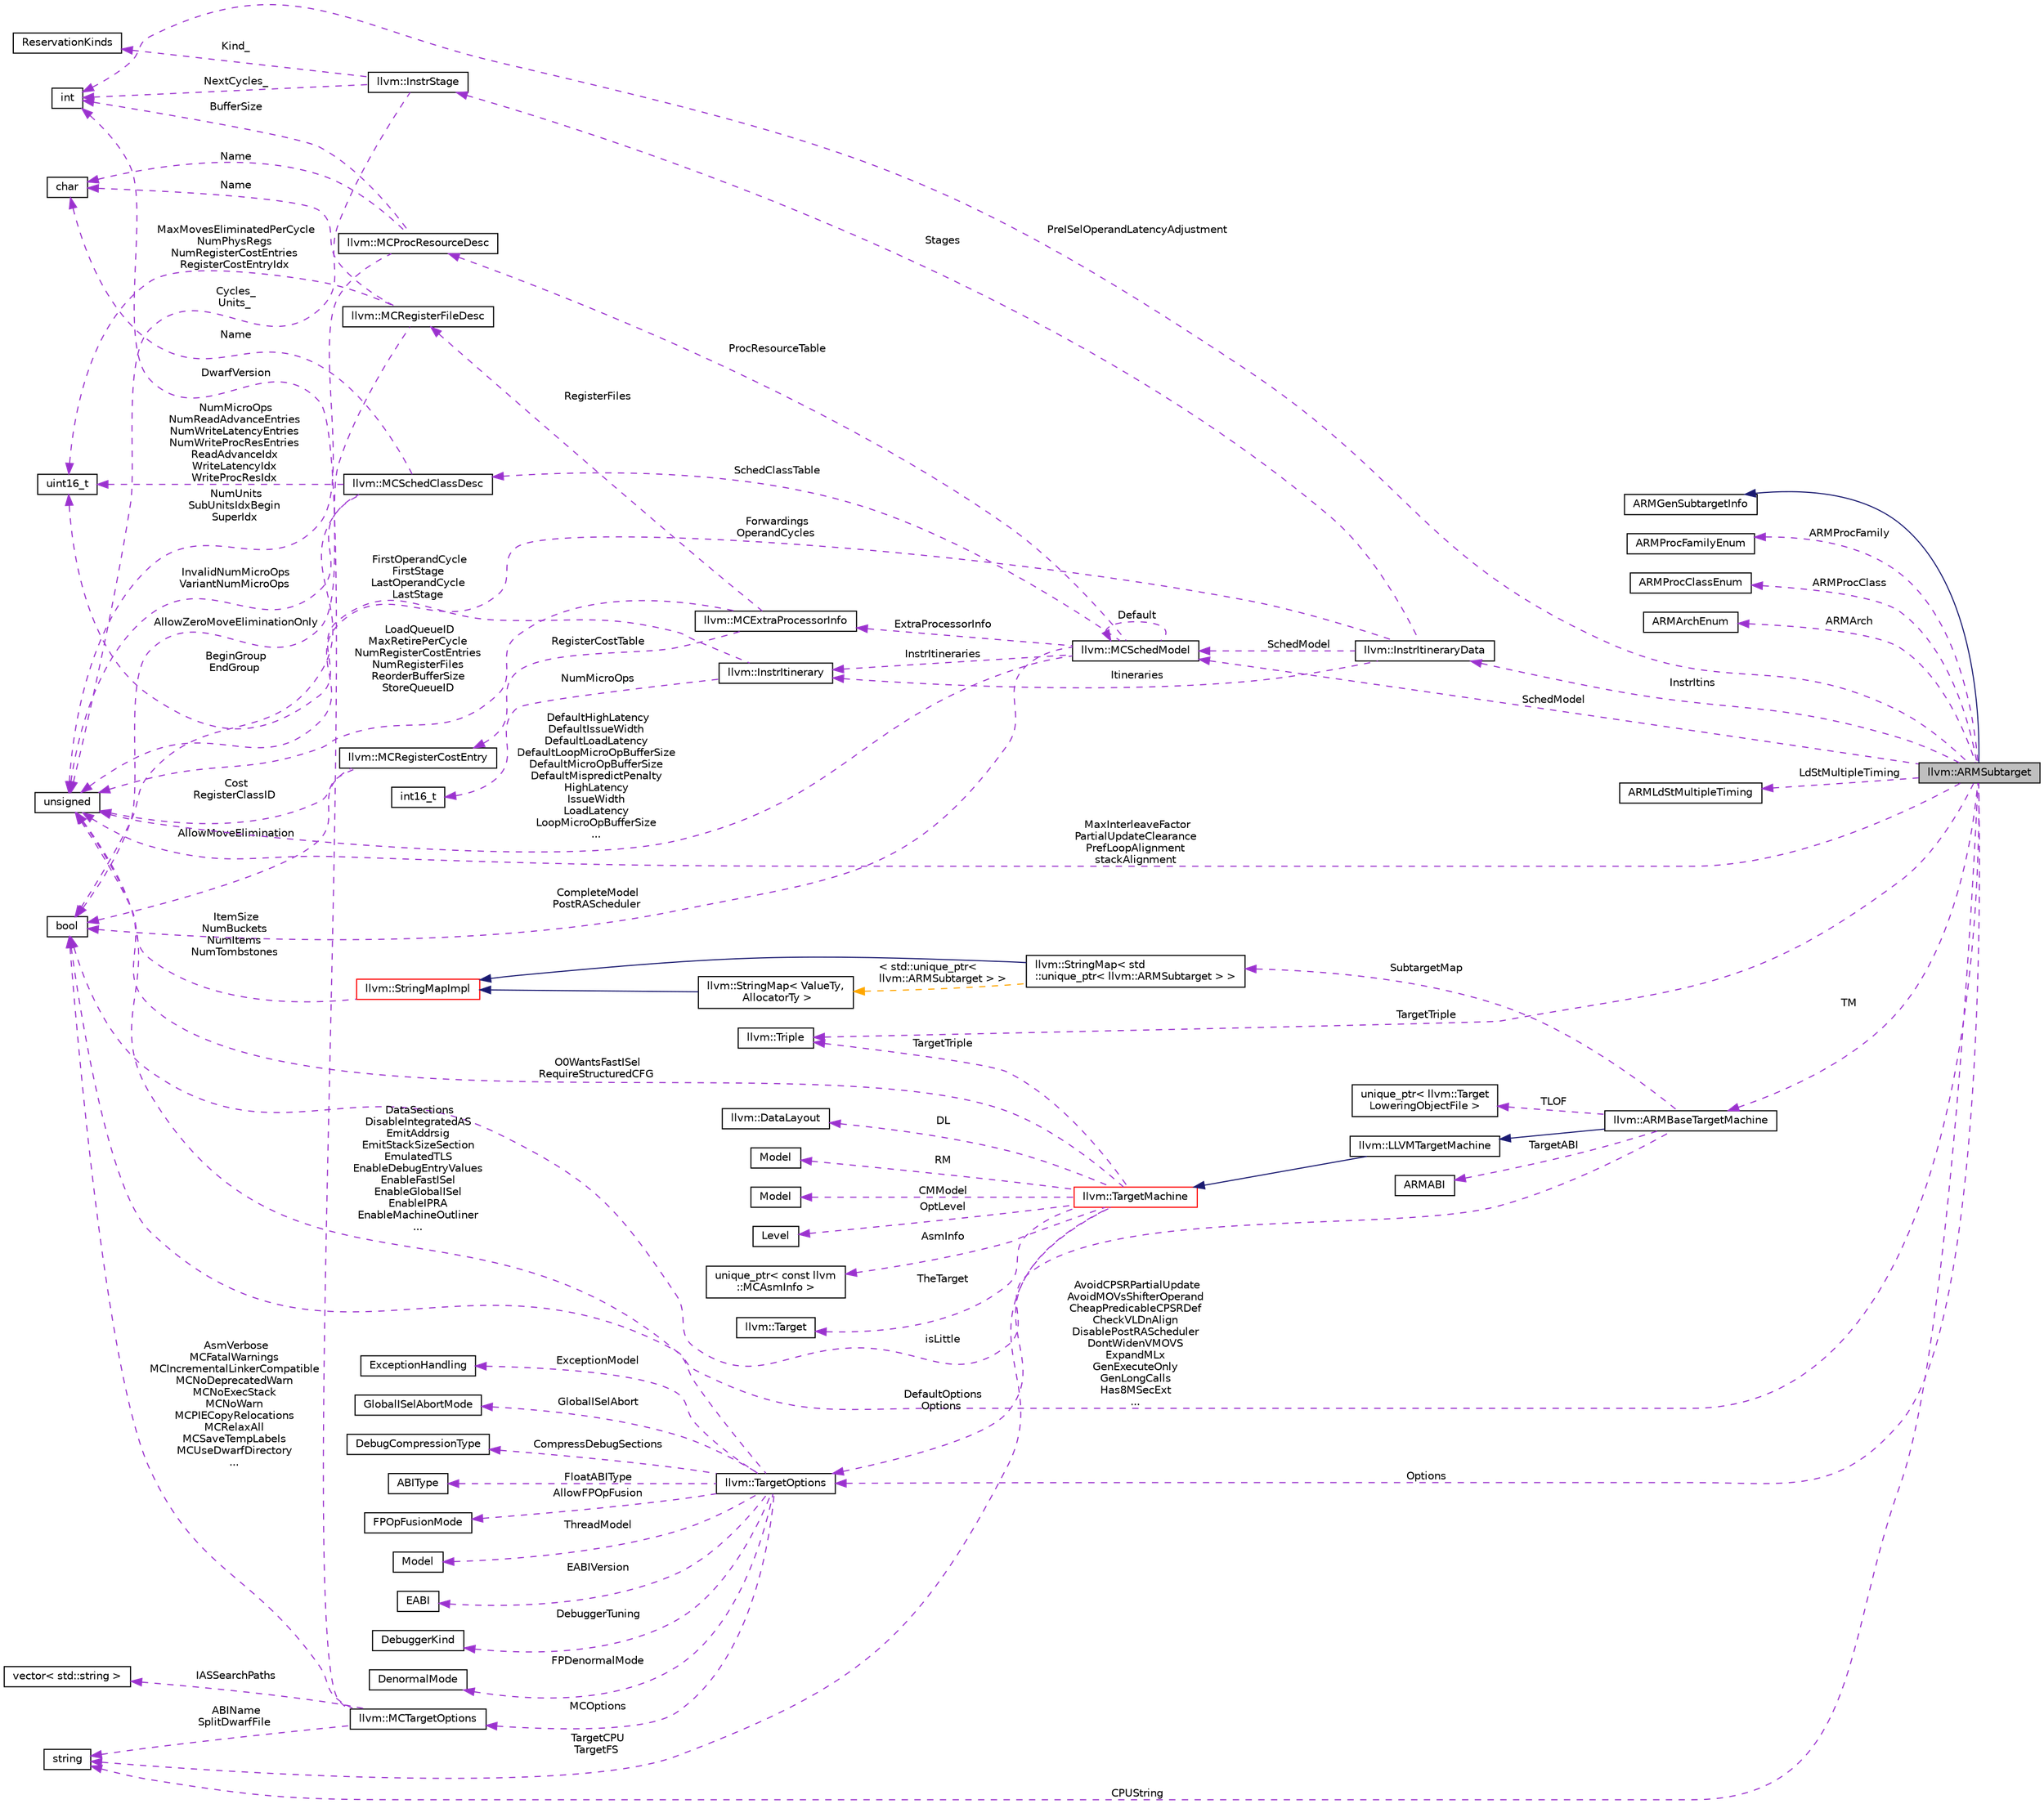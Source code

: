 digraph "llvm::ARMSubtarget"
{
 // LATEX_PDF_SIZE
  bgcolor="transparent";
  edge [fontname="Helvetica",fontsize="10",labelfontname="Helvetica",labelfontsize="10"];
  node [fontname="Helvetica",fontsize="10",shape="box"];
  rankdir="LR";
  Node1 [label="llvm::ARMSubtarget",height=0.2,width=0.4,color="black", fillcolor="grey75", style="filled", fontcolor="black",tooltip=" "];
  Node2 -> Node1 [dir="back",color="midnightblue",fontsize="10",style="solid",fontname="Helvetica"];
  Node2 [label="ARMGenSubtargetInfo",height=0.2,width=0.4,color="black",URL="$classARMGenSubtargetInfo.html",tooltip=" "];
  Node3 -> Node1 [dir="back",color="darkorchid3",fontsize="10",style="dashed",label=" ARMProcFamily" ,fontname="Helvetica"];
  Node3 [label="ARMProcFamilyEnum",height=0.2,width=0.4,color="black",tooltip=" "];
  Node4 -> Node1 [dir="back",color="darkorchid3",fontsize="10",style="dashed",label=" ARMProcClass" ,fontname="Helvetica"];
  Node4 [label="ARMProcClassEnum",height=0.2,width=0.4,color="black",tooltip=" "];
  Node5 -> Node1 [dir="back",color="darkorchid3",fontsize="10",style="dashed",label=" ARMArch" ,fontname="Helvetica"];
  Node5 [label="ARMArchEnum",height=0.2,width=0.4,color="black",tooltip=" "];
  Node6 -> Node1 [dir="back",color="darkorchid3",fontsize="10",style="dashed",label=" AvoidCPSRPartialUpdate\nAvoidMOVsShifterOperand\nCheapPredicableCPSRDef\nCheckVLDnAlign\nDisablePostRAScheduler\nDontWidenVMOVS\nExpandMLx\nGenExecuteOnly\nGenLongCalls\nHas8MSecExt\n..." ,fontname="Helvetica"];
  Node6 [label="bool",height=0.2,width=0.4,color="black",URL="$classbool.html",tooltip=" "];
  Node7 -> Node1 [dir="back",color="darkorchid3",fontsize="10",style="dashed",label=" MaxInterleaveFactor\nPartialUpdateClearance\nPrefLoopAlignment\nstackAlignment" ,fontname="Helvetica"];
  Node7 [label="unsigned",height=0.2,width=0.4,color="black",URL="$classunsigned.html",tooltip=" "];
  Node8 -> Node1 [dir="back",color="darkorchid3",fontsize="10",style="dashed",label=" CPUString" ,fontname="Helvetica"];
  Node8 [label="string",height=0.2,width=0.4,color="black",tooltip=" "];
  Node9 -> Node1 [dir="back",color="darkorchid3",fontsize="10",style="dashed",label=" LdStMultipleTiming" ,fontname="Helvetica"];
  Node9 [label="ARMLdStMultipleTiming",height=0.2,width=0.4,color="black",tooltip=" "];
  Node10 -> Node1 [dir="back",color="darkorchid3",fontsize="10",style="dashed",label=" PreISelOperandLatencyAdjustment" ,fontname="Helvetica"];
  Node10 [label="int",height=0.2,width=0.4,color="black",tooltip=" "];
  Node11 -> Node1 [dir="back",color="darkorchid3",fontsize="10",style="dashed",label=" TargetTriple" ,fontname="Helvetica"];
  Node11 [label="llvm::Triple",height=0.2,width=0.4,color="black",URL="$classllvm_1_1Triple.html",tooltip="Triple - Helper class for working with autoconf configuration names."];
  Node12 -> Node1 [dir="back",color="darkorchid3",fontsize="10",style="dashed",label=" SchedModel" ,fontname="Helvetica"];
  Node12 [label="llvm::MCSchedModel",height=0.2,width=0.4,color="black",URL="$structllvm_1_1MCSchedModel.html",tooltip="Machine model for scheduling, bundling, and heuristics."];
  Node7 -> Node12 [dir="back",color="darkorchid3",fontsize="10",style="dashed",label=" DefaultHighLatency\nDefaultIssueWidth\nDefaultLoadLatency\nDefaultLoopMicroOpBufferSize\nDefaultMicroOpBufferSize\nDefaultMispredictPenalty\nHighLatency\nIssueWidth\nLoadLatency\nLoopMicroOpBufferSize\n..." ,fontname="Helvetica"];
  Node6 -> Node12 [dir="back",color="darkorchid3",fontsize="10",style="dashed",label=" CompleteModel\nPostRAScheduler" ,fontname="Helvetica"];
  Node13 -> Node12 [dir="back",color="darkorchid3",fontsize="10",style="dashed",label=" ProcResourceTable" ,fontname="Helvetica"];
  Node13 [label="llvm::MCProcResourceDesc",height=0.2,width=0.4,color="black",URL="$structllvm_1_1MCProcResourceDesc.html",tooltip="Define a kind of processor resource that will be modeled by the scheduler."];
  Node14 -> Node13 [dir="back",color="darkorchid3",fontsize="10",style="dashed",label=" Name" ,fontname="Helvetica"];
  Node14 [label="char",height=0.2,width=0.4,color="black",URL="$classchar.html",tooltip=" "];
  Node7 -> Node13 [dir="back",color="darkorchid3",fontsize="10",style="dashed",label=" NumUnits\nSubUnitsIdxBegin\nSuperIdx" ,fontname="Helvetica"];
  Node10 -> Node13 [dir="back",color="darkorchid3",fontsize="10",style="dashed",label=" BufferSize" ,fontname="Helvetica"];
  Node15 -> Node12 [dir="back",color="darkorchid3",fontsize="10",style="dashed",label=" SchedClassTable" ,fontname="Helvetica"];
  Node15 [label="llvm::MCSchedClassDesc",height=0.2,width=0.4,color="black",URL="$structllvm_1_1MCSchedClassDesc.html",tooltip="Summarize the scheduling resources required for an instruction of a particular scheduling class."];
  Node7 -> Node15 [dir="back",color="darkorchid3",fontsize="10",style="dashed",label=" InvalidNumMicroOps\nVariantNumMicroOps" ,fontname="Helvetica"];
  Node14 -> Node15 [dir="back",color="darkorchid3",fontsize="10",style="dashed",label=" Name" ,fontname="Helvetica"];
  Node16 -> Node15 [dir="back",color="darkorchid3",fontsize="10",style="dashed",label=" NumMicroOps\nNumReadAdvanceEntries\nNumWriteLatencyEntries\nNumWriteProcResEntries\nReadAdvanceIdx\nWriteLatencyIdx\nWriteProcResIdx" ,fontname="Helvetica"];
  Node16 [label="uint16_t",height=0.2,width=0.4,color="black",tooltip=" "];
  Node6 -> Node15 [dir="back",color="darkorchid3",fontsize="10",style="dashed",label=" BeginGroup\nEndGroup" ,fontname="Helvetica"];
  Node17 -> Node12 [dir="back",color="darkorchid3",fontsize="10",style="dashed",label=" InstrItineraries" ,fontname="Helvetica"];
  Node17 [label="llvm::InstrItinerary",height=0.2,width=0.4,color="black",URL="$structllvm_1_1InstrItinerary.html",tooltip="An itinerary represents the scheduling information for an instruction."];
  Node18 -> Node17 [dir="back",color="darkorchid3",fontsize="10",style="dashed",label=" NumMicroOps" ,fontname="Helvetica"];
  Node18 [label="int16_t",height=0.2,width=0.4,color="black",tooltip=" "];
  Node16 -> Node17 [dir="back",color="darkorchid3",fontsize="10",style="dashed",label=" FirstOperandCycle\nFirstStage\nLastOperandCycle\nLastStage" ,fontname="Helvetica"];
  Node19 -> Node12 [dir="back",color="darkorchid3",fontsize="10",style="dashed",label=" ExtraProcessorInfo" ,fontname="Helvetica"];
  Node19 [label="llvm::MCExtraProcessorInfo",height=0.2,width=0.4,color="black",URL="$structllvm_1_1MCExtraProcessorInfo.html",tooltip="Provide extra details about the machine processor."];
  Node7 -> Node19 [dir="back",color="darkorchid3",fontsize="10",style="dashed",label=" LoadQueueID\nMaxRetirePerCycle\nNumRegisterCostEntries\nNumRegisterFiles\nReorderBufferSize\nStoreQueueID" ,fontname="Helvetica"];
  Node20 -> Node19 [dir="back",color="darkorchid3",fontsize="10",style="dashed",label=" RegisterFiles" ,fontname="Helvetica"];
  Node20 [label="llvm::MCRegisterFileDesc",height=0.2,width=0.4,color="black",URL="$structllvm_1_1MCRegisterFileDesc.html",tooltip="A register file descriptor."];
  Node14 -> Node20 [dir="back",color="darkorchid3",fontsize="10",style="dashed",label=" Name" ,fontname="Helvetica"];
  Node16 -> Node20 [dir="back",color="darkorchid3",fontsize="10",style="dashed",label=" MaxMovesEliminatedPerCycle\nNumPhysRegs\nNumRegisterCostEntries\nRegisterCostEntryIdx" ,fontname="Helvetica"];
  Node6 -> Node20 [dir="back",color="darkorchid3",fontsize="10",style="dashed",label=" AllowZeroMoveEliminationOnly" ,fontname="Helvetica"];
  Node21 -> Node19 [dir="back",color="darkorchid3",fontsize="10",style="dashed",label=" RegisterCostTable" ,fontname="Helvetica"];
  Node21 [label="llvm::MCRegisterCostEntry",height=0.2,width=0.4,color="black",URL="$structllvm_1_1MCRegisterCostEntry.html",tooltip="Specify the cost of a register definition in terms of number of physical register allocated at regist..."];
  Node7 -> Node21 [dir="back",color="darkorchid3",fontsize="10",style="dashed",label=" Cost\nRegisterClassID" ,fontname="Helvetica"];
  Node6 -> Node21 [dir="back",color="darkorchid3",fontsize="10",style="dashed",label=" AllowMoveElimination" ,fontname="Helvetica"];
  Node12 -> Node12 [dir="back",color="darkorchid3",fontsize="10",style="dashed",label=" Default" ,fontname="Helvetica"];
  Node22 -> Node1 [dir="back",color="darkorchid3",fontsize="10",style="dashed",label=" InstrItins" ,fontname="Helvetica"];
  Node22 [label="llvm::InstrItineraryData",height=0.2,width=0.4,color="black",URL="$classllvm_1_1InstrItineraryData.html",tooltip="Itinerary data supplied by a subtarget to be used by a target."];
  Node12 -> Node22 [dir="back",color="darkorchid3",fontsize="10",style="dashed",label=" SchedModel" ,fontname="Helvetica"];
  Node23 -> Node22 [dir="back",color="darkorchid3",fontsize="10",style="dashed",label=" Stages" ,fontname="Helvetica"];
  Node23 [label="llvm::InstrStage",height=0.2,width=0.4,color="black",URL="$structllvm_1_1InstrStage.html",tooltip="These values represent a non-pipelined step in the execution of an instruction."];
  Node7 -> Node23 [dir="back",color="darkorchid3",fontsize="10",style="dashed",label=" Cycles_\nUnits_" ,fontname="Helvetica"];
  Node10 -> Node23 [dir="back",color="darkorchid3",fontsize="10",style="dashed",label=" NextCycles_" ,fontname="Helvetica"];
  Node24 -> Node23 [dir="back",color="darkorchid3",fontsize="10",style="dashed",label=" Kind_" ,fontname="Helvetica"];
  Node24 [label="ReservationKinds",height=0.2,width=0.4,color="black",tooltip=" "];
  Node7 -> Node22 [dir="back",color="darkorchid3",fontsize="10",style="dashed",label=" Forwardings\nOperandCycles" ,fontname="Helvetica"];
  Node17 -> Node22 [dir="back",color="darkorchid3",fontsize="10",style="dashed",label=" Itineraries" ,fontname="Helvetica"];
  Node25 -> Node1 [dir="back",color="darkorchid3",fontsize="10",style="dashed",label=" Options" ,fontname="Helvetica"];
  Node25 [label="llvm::TargetOptions",height=0.2,width=0.4,color="black",URL="$classllvm_1_1TargetOptions.html",tooltip=" "];
  Node7 -> Node25 [dir="back",color="darkorchid3",fontsize="10",style="dashed",label=" DataSections\nDisableIntegratedAS\nEmitAddrsig\nEmitStackSizeSection\nEmulatedTLS\nEnableDebugEntryValues\nEnableFastISel\nEnableGlobalISel\nEnableIPRA\nEnableMachineOutliner\n..." ,fontname="Helvetica"];
  Node26 -> Node25 [dir="back",color="darkorchid3",fontsize="10",style="dashed",label=" GlobalISelAbort" ,fontname="Helvetica"];
  Node26 [label="GlobalISelAbortMode",height=0.2,width=0.4,color="black",tooltip=" "];
  Node27 -> Node25 [dir="back",color="darkorchid3",fontsize="10",style="dashed",label=" CompressDebugSections" ,fontname="Helvetica"];
  Node27 [label="DebugCompressionType",height=0.2,width=0.4,color="black",tooltip=" "];
  Node28 -> Node25 [dir="back",color="darkorchid3",fontsize="10",style="dashed",label=" FloatABIType" ,fontname="Helvetica"];
  Node28 [label="ABIType",height=0.2,width=0.4,color="black",tooltip=" "];
  Node29 -> Node25 [dir="back",color="darkorchid3",fontsize="10",style="dashed",label=" AllowFPOpFusion" ,fontname="Helvetica"];
  Node29 [label="FPOpFusionMode",height=0.2,width=0.4,color="black",tooltip=" "];
  Node30 -> Node25 [dir="back",color="darkorchid3",fontsize="10",style="dashed",label=" ThreadModel" ,fontname="Helvetica"];
  Node30 [label="Model",height=0.2,width=0.4,color="black",tooltip=" "];
  Node31 -> Node25 [dir="back",color="darkorchid3",fontsize="10",style="dashed",label=" EABIVersion" ,fontname="Helvetica"];
  Node31 [label="EABI",height=0.2,width=0.4,color="black",tooltip=" "];
  Node32 -> Node25 [dir="back",color="darkorchid3",fontsize="10",style="dashed",label=" DebuggerTuning" ,fontname="Helvetica"];
  Node32 [label="DebuggerKind",height=0.2,width=0.4,color="black",tooltip=" "];
  Node33 -> Node25 [dir="back",color="darkorchid3",fontsize="10",style="dashed",label=" FPDenormalMode" ,fontname="Helvetica"];
  Node33 [label="DenormalMode",height=0.2,width=0.4,color="black",tooltip=" "];
  Node34 -> Node25 [dir="back",color="darkorchid3",fontsize="10",style="dashed",label=" ExceptionModel" ,fontname="Helvetica"];
  Node34 [label="ExceptionHandling",height=0.2,width=0.4,color="black",tooltip=" "];
  Node35 -> Node25 [dir="back",color="darkorchid3",fontsize="10",style="dashed",label=" MCOptions" ,fontname="Helvetica"];
  Node35 [label="llvm::MCTargetOptions",height=0.2,width=0.4,color="black",URL="$classllvm_1_1MCTargetOptions.html",tooltip=" "];
  Node6 -> Node35 [dir="back",color="darkorchid3",fontsize="10",style="dashed",label=" AsmVerbose\nMCFatalWarnings\nMCIncrementalLinkerCompatible\nMCNoDeprecatedWarn\nMCNoExecStack\nMCNoWarn\nMCPIECopyRelocations\nMCRelaxAll\nMCSaveTempLabels\nMCUseDwarfDirectory\n..." ,fontname="Helvetica"];
  Node10 -> Node35 [dir="back",color="darkorchid3",fontsize="10",style="dashed",label=" DwarfVersion" ,fontname="Helvetica"];
  Node8 -> Node35 [dir="back",color="darkorchid3",fontsize="10",style="dashed",label=" ABIName\nSplitDwarfFile" ,fontname="Helvetica"];
  Node36 -> Node35 [dir="back",color="darkorchid3",fontsize="10",style="dashed",label=" IASSearchPaths" ,fontname="Helvetica"];
  Node36 [label="vector\< std::string \>",height=0.2,width=0.4,color="black",tooltip=" "];
  Node37 -> Node1 [dir="back",color="darkorchid3",fontsize="10",style="dashed",label=" TM" ,fontname="Helvetica"];
  Node37 [label="llvm::ARMBaseTargetMachine",height=0.2,width=0.4,color="black",URL="$classllvm_1_1ARMBaseTargetMachine.html",tooltip=" "];
  Node38 -> Node37 [dir="back",color="midnightblue",fontsize="10",style="solid",fontname="Helvetica"];
  Node38 [label="llvm::LLVMTargetMachine",height=0.2,width=0.4,color="black",URL="$classllvm_1_1LLVMTargetMachine.html",tooltip="This class describes a target machine that is implemented with the LLVM target-independent code gener..."];
  Node39 -> Node38 [dir="back",color="midnightblue",fontsize="10",style="solid",fontname="Helvetica"];
  Node39 [label="llvm::TargetMachine",height=0.2,width=0.4,color="red",URL="$classllvm_1_1TargetMachine.html",tooltip="Primary interface to the complete machine description for the target machine."];
  Node40 -> Node39 [dir="back",color="darkorchid3",fontsize="10",style="dashed",label=" TheTarget" ,fontname="Helvetica"];
  Node40 [label="llvm::Target",height=0.2,width=0.4,color="black",URL="$classllvm_1_1Target.html",tooltip="Target - Wrapper for Target specific information."];
  Node41 -> Node39 [dir="back",color="darkorchid3",fontsize="10",style="dashed",label=" DL" ,fontname="Helvetica"];
  Node41 [label="llvm::DataLayout",height=0.2,width=0.4,color="black",URL="$classllvm_1_1DataLayout.html",tooltip="A parsed version of the target data layout string in and methods for querying it."];
  Node11 -> Node39 [dir="back",color="darkorchid3",fontsize="10",style="dashed",label=" TargetTriple" ,fontname="Helvetica"];
  Node8 -> Node39 [dir="back",color="darkorchid3",fontsize="10",style="dashed",label=" TargetCPU\nTargetFS" ,fontname="Helvetica"];
  Node42 -> Node39 [dir="back",color="darkorchid3",fontsize="10",style="dashed",label=" RM" ,fontname="Helvetica"];
  Node42 [label="Model",height=0.2,width=0.4,color="black",tooltip=" "];
  Node43 -> Node39 [dir="back",color="darkorchid3",fontsize="10",style="dashed",label=" CMModel" ,fontname="Helvetica"];
  Node43 [label="Model",height=0.2,width=0.4,color="black",tooltip=" "];
  Node44 -> Node39 [dir="back",color="darkorchid3",fontsize="10",style="dashed",label=" OptLevel" ,fontname="Helvetica"];
  Node44 [label="Level",height=0.2,width=0.4,color="black",tooltip=" "];
  Node45 -> Node39 [dir="back",color="darkorchid3",fontsize="10",style="dashed",label=" AsmInfo" ,fontname="Helvetica"];
  Node45 [label="unique_ptr\< const llvm\l::MCAsmInfo \>",height=0.2,width=0.4,color="black",tooltip=" "];
  Node7 -> Node39 [dir="back",color="darkorchid3",fontsize="10",style="dashed",label=" O0WantsFastISel\nRequireStructuredCFG" ,fontname="Helvetica"];
  Node25 -> Node39 [dir="back",color="darkorchid3",fontsize="10",style="dashed",label=" DefaultOptions\nOptions" ,fontname="Helvetica"];
  Node49 -> Node37 [dir="back",color="darkorchid3",fontsize="10",style="dashed",label=" TargetABI" ,fontname="Helvetica"];
  Node49 [label="ARMABI",height=0.2,width=0.4,color="black",tooltip=" "];
  Node50 -> Node37 [dir="back",color="darkorchid3",fontsize="10",style="dashed",label=" TLOF" ,fontname="Helvetica"];
  Node50 [label="unique_ptr\< llvm::Target\lLoweringObjectFile \>",height=0.2,width=0.4,color="black",tooltip=" "];
  Node6 -> Node37 [dir="back",color="darkorchid3",fontsize="10",style="dashed",label=" isLittle" ,fontname="Helvetica"];
  Node51 -> Node37 [dir="back",color="darkorchid3",fontsize="10",style="dashed",label=" SubtargetMap" ,fontname="Helvetica"];
  Node51 [label="llvm::StringMap\< std\l::unique_ptr\< llvm::ARMSubtarget \> \>",height=0.2,width=0.4,color="black",URL="$classllvm_1_1StringMap.html",tooltip=" "];
  Node52 -> Node51 [dir="back",color="midnightblue",fontsize="10",style="solid",fontname="Helvetica"];
  Node52 [label="llvm::StringMapImpl",height=0.2,width=0.4,color="red",URL="$classllvm_1_1StringMapImpl.html",tooltip="StringMapImpl - This is the base class of StringMap that is shared among all of its instantiations."];
  Node7 -> Node52 [dir="back",color="darkorchid3",fontsize="10",style="dashed",label=" ItemSize\nNumBuckets\nNumItems\nNumTombstones" ,fontname="Helvetica"];
  Node54 -> Node51 [dir="back",color="orange",fontsize="10",style="dashed",label=" \< std::unique_ptr\<\l llvm::ARMSubtarget \> \>" ,fontname="Helvetica"];
  Node54 [label="llvm::StringMap\< ValueTy,\l AllocatorTy \>",height=0.2,width=0.4,color="black",URL="$classllvm_1_1StringMap.html",tooltip="StringMap - This is an unconventional map that is specialized for handling keys that are \"strings\",..."];
  Node52 -> Node54 [dir="back",color="midnightblue",fontsize="10",style="solid",fontname="Helvetica"];
}
